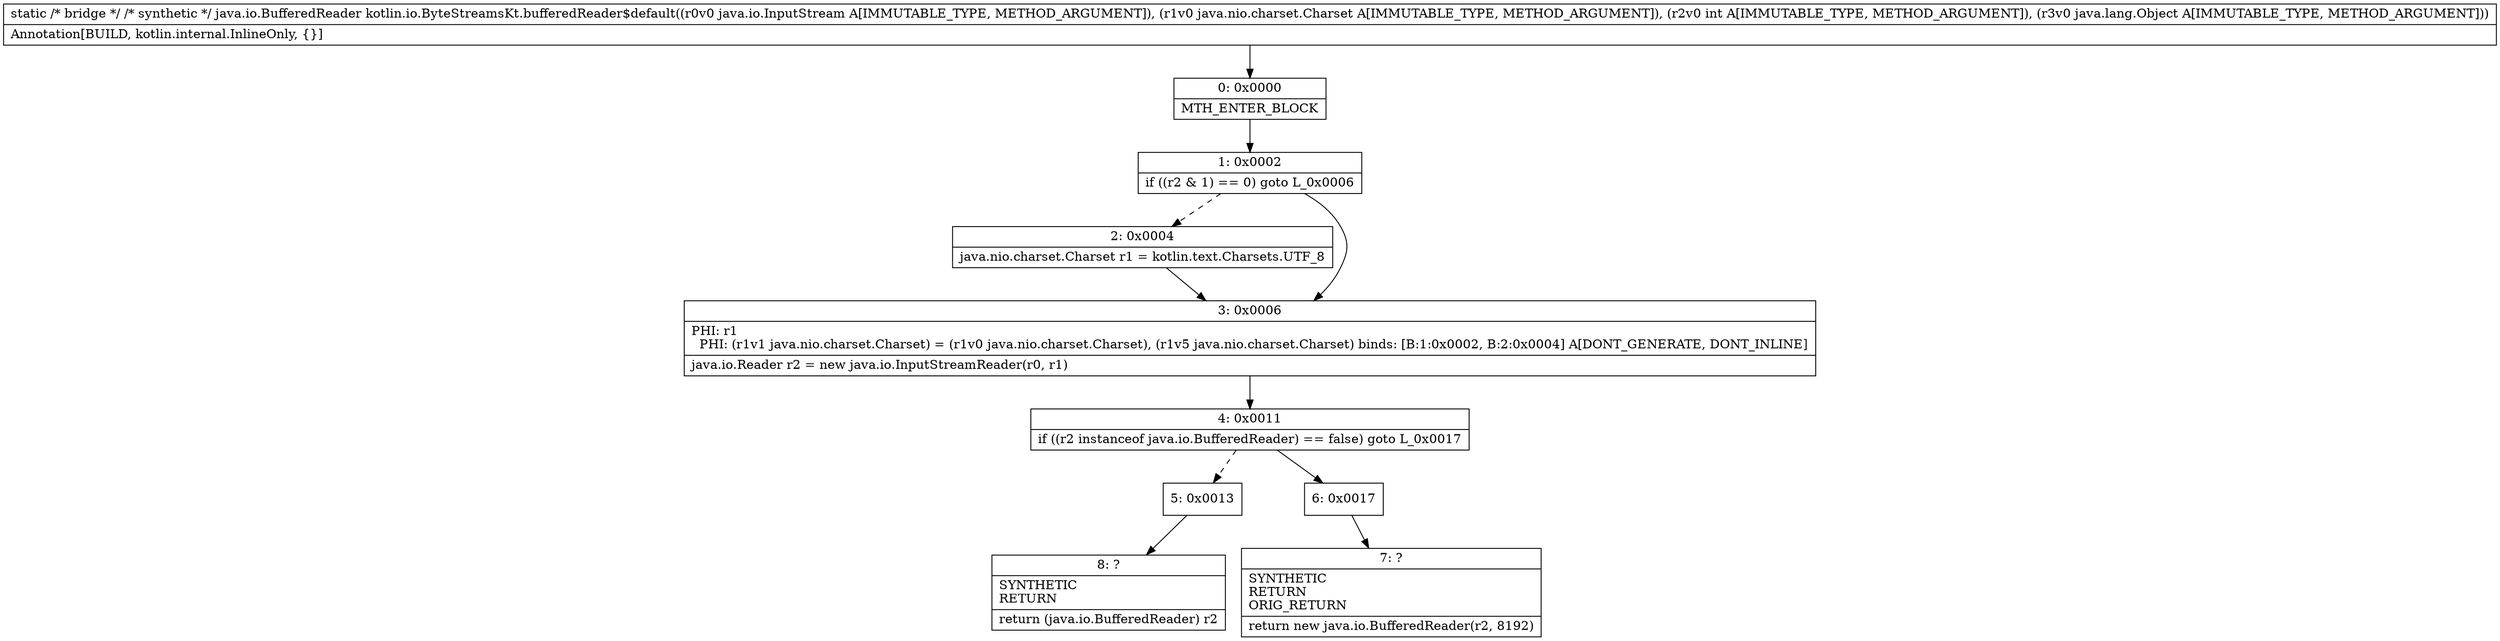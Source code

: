 digraph "CFG forkotlin.io.ByteStreamsKt.bufferedReader$default(Ljava\/io\/InputStream;Ljava\/nio\/charset\/Charset;ILjava\/lang\/Object;)Ljava\/io\/BufferedReader;" {
Node_0 [shape=record,label="{0\:\ 0x0000|MTH_ENTER_BLOCK\l}"];
Node_1 [shape=record,label="{1\:\ 0x0002|if ((r2 & 1) == 0) goto L_0x0006\l}"];
Node_2 [shape=record,label="{2\:\ 0x0004|java.nio.charset.Charset r1 = kotlin.text.Charsets.UTF_8\l}"];
Node_3 [shape=record,label="{3\:\ 0x0006|PHI: r1 \l  PHI: (r1v1 java.nio.charset.Charset) = (r1v0 java.nio.charset.Charset), (r1v5 java.nio.charset.Charset) binds: [B:1:0x0002, B:2:0x0004] A[DONT_GENERATE, DONT_INLINE]\l|java.io.Reader r2 = new java.io.InputStreamReader(r0, r1)\l}"];
Node_4 [shape=record,label="{4\:\ 0x0011|if ((r2 instanceof java.io.BufferedReader) == false) goto L_0x0017\l}"];
Node_5 [shape=record,label="{5\:\ 0x0013}"];
Node_6 [shape=record,label="{6\:\ 0x0017}"];
Node_7 [shape=record,label="{7\:\ ?|SYNTHETIC\lRETURN\lORIG_RETURN\l|return new java.io.BufferedReader(r2, 8192)\l}"];
Node_8 [shape=record,label="{8\:\ ?|SYNTHETIC\lRETURN\l|return (java.io.BufferedReader) r2\l}"];
MethodNode[shape=record,label="{static \/* bridge *\/ \/* synthetic *\/ java.io.BufferedReader kotlin.io.ByteStreamsKt.bufferedReader$default((r0v0 java.io.InputStream A[IMMUTABLE_TYPE, METHOD_ARGUMENT]), (r1v0 java.nio.charset.Charset A[IMMUTABLE_TYPE, METHOD_ARGUMENT]), (r2v0 int A[IMMUTABLE_TYPE, METHOD_ARGUMENT]), (r3v0 java.lang.Object A[IMMUTABLE_TYPE, METHOD_ARGUMENT]))  | Annotation[BUILD, kotlin.internal.InlineOnly, \{\}]\l}"];
MethodNode -> Node_0;
Node_0 -> Node_1;
Node_1 -> Node_2[style=dashed];
Node_1 -> Node_3;
Node_2 -> Node_3;
Node_3 -> Node_4;
Node_4 -> Node_5[style=dashed];
Node_4 -> Node_6;
Node_5 -> Node_8;
Node_6 -> Node_7;
}

